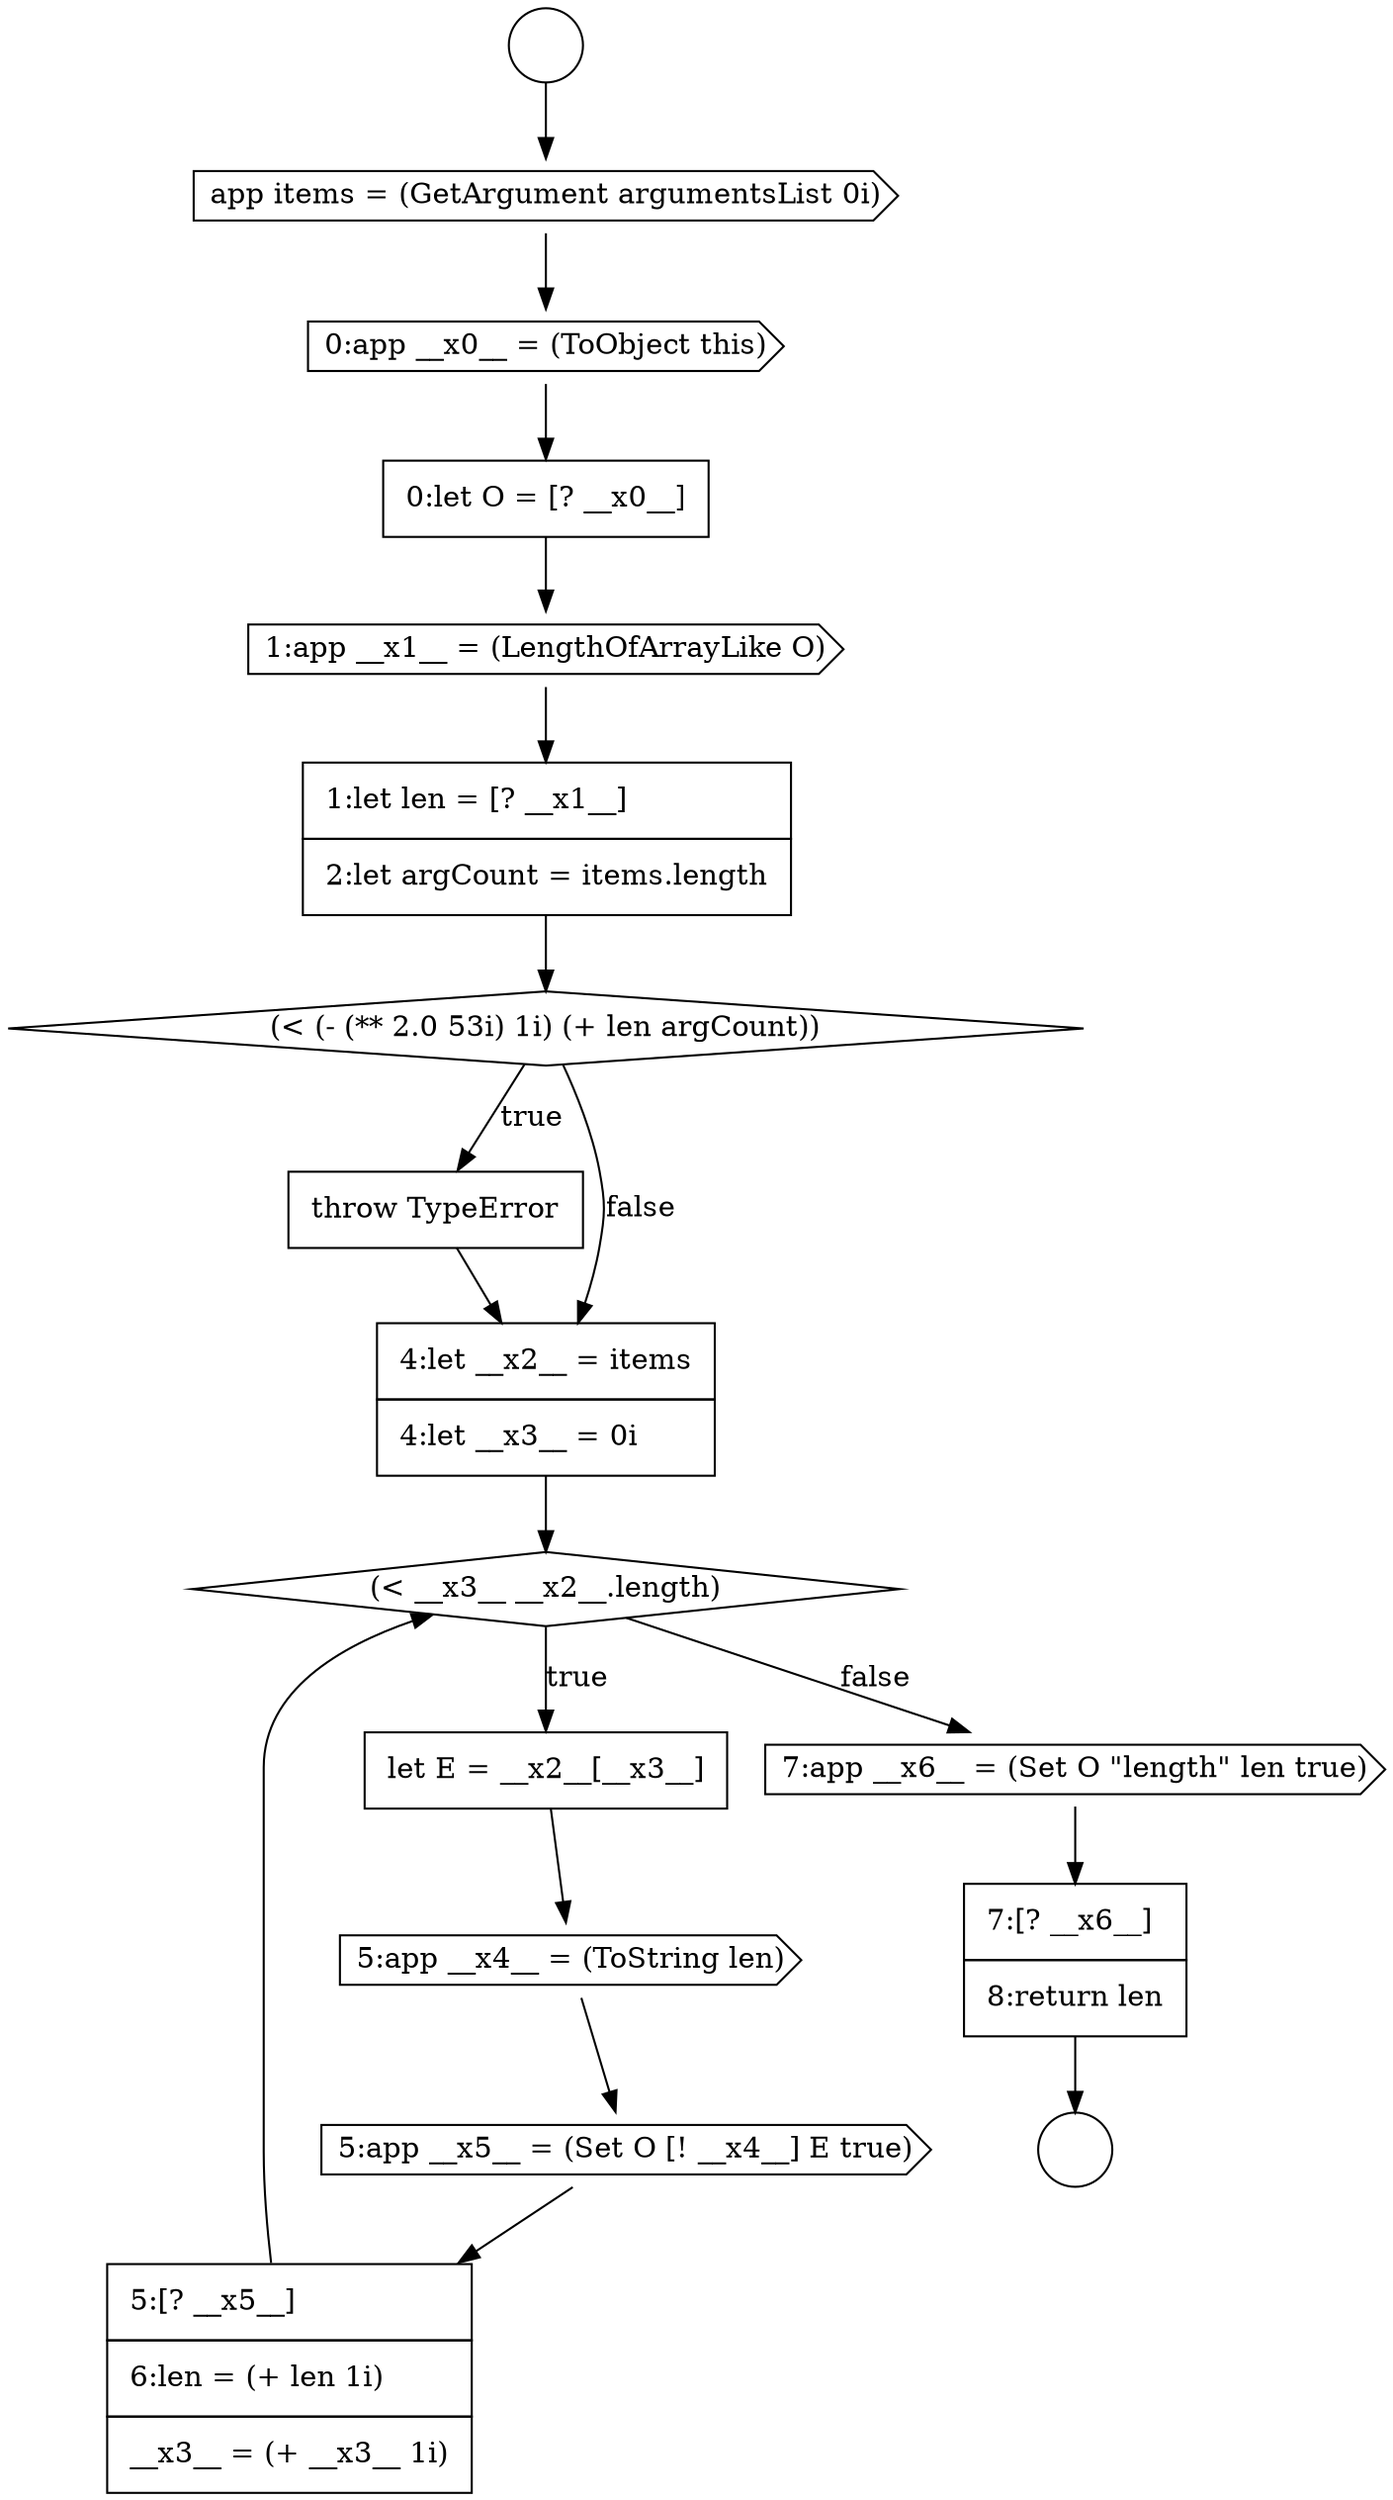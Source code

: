 digraph {
  node16196 [shape=cds, label=<<font color="black">app items = (GetArgument argumentsList 0i)</font>> color="black" fillcolor="white" style=filled]
  node16208 [shape=none, margin=0, label=<<font color="black">
    <table border="0" cellborder="1" cellspacing="0" cellpadding="10">
      <tr><td align="left">5:[? __x5__]</td></tr>
      <tr><td align="left">6:len = (+ len 1i)</td></tr>
      <tr><td align="left">__x3__ = (+ __x3__ 1i)</td></tr>
    </table>
  </font>> color="black" fillcolor="white" style=filled]
  node16204 [shape=diamond, label=<<font color="black">(&lt; __x3__ __x2__.length)</font>> color="black" fillcolor="white" style=filled]
  node16200 [shape=none, margin=0, label=<<font color="black">
    <table border="0" cellborder="1" cellspacing="0" cellpadding="10">
      <tr><td align="left">1:let len = [? __x1__]</td></tr>
      <tr><td align="left">2:let argCount = items.length</td></tr>
    </table>
  </font>> color="black" fillcolor="white" style=filled]
  node16195 [shape=circle label=" " color="black" fillcolor="white" style=filled]
  node16201 [shape=diamond, label=<<font color="black">(&lt; (- (** 2.0 53i) 1i) (+ len argCount))</font>> color="black" fillcolor="white" style=filled]
  node16194 [shape=circle label=" " color="black" fillcolor="white" style=filled]
  node16202 [shape=none, margin=0, label=<<font color="black">
    <table border="0" cellborder="1" cellspacing="0" cellpadding="10">
      <tr><td align="left">throw TypeError</td></tr>
    </table>
  </font>> color="black" fillcolor="white" style=filled]
  node16206 [shape=cds, label=<<font color="black">5:app __x4__ = (ToString len)</font>> color="black" fillcolor="white" style=filled]
  node16198 [shape=none, margin=0, label=<<font color="black">
    <table border="0" cellborder="1" cellspacing="0" cellpadding="10">
      <tr><td align="left">0:let O = [? __x0__]</td></tr>
    </table>
  </font>> color="black" fillcolor="white" style=filled]
  node16207 [shape=cds, label=<<font color="black">5:app __x5__ = (Set O [! __x4__] E true)</font>> color="black" fillcolor="white" style=filled]
  node16197 [shape=cds, label=<<font color="black">0:app __x0__ = (ToObject this)</font>> color="black" fillcolor="white" style=filled]
  node16203 [shape=none, margin=0, label=<<font color="black">
    <table border="0" cellborder="1" cellspacing="0" cellpadding="10">
      <tr><td align="left">4:let __x2__ = items</td></tr>
      <tr><td align="left">4:let __x3__ = 0i</td></tr>
    </table>
  </font>> color="black" fillcolor="white" style=filled]
  node16210 [shape=none, margin=0, label=<<font color="black">
    <table border="0" cellborder="1" cellspacing="0" cellpadding="10">
      <tr><td align="left">7:[? __x6__]</td></tr>
      <tr><td align="left">8:return len</td></tr>
    </table>
  </font>> color="black" fillcolor="white" style=filled]
  node16205 [shape=none, margin=0, label=<<font color="black">
    <table border="0" cellborder="1" cellspacing="0" cellpadding="10">
      <tr><td align="left">let E = __x2__[__x3__]</td></tr>
    </table>
  </font>> color="black" fillcolor="white" style=filled]
  node16199 [shape=cds, label=<<font color="black">1:app __x1__ = (LengthOfArrayLike O)</font>> color="black" fillcolor="white" style=filled]
  node16209 [shape=cds, label=<<font color="black">7:app __x6__ = (Set O &quot;length&quot; len true)</font>> color="black" fillcolor="white" style=filled]
  node16209 -> node16210 [ color="black"]
  node16204 -> node16205 [label=<<font color="black">true</font>> color="black"]
  node16204 -> node16209 [label=<<font color="black">false</font>> color="black"]
  node16210 -> node16195 [ color="black"]
  node16205 -> node16206 [ color="black"]
  node16201 -> node16202 [label=<<font color="black">true</font>> color="black"]
  node16201 -> node16203 [label=<<font color="black">false</font>> color="black"]
  node16207 -> node16208 [ color="black"]
  node16196 -> node16197 [ color="black"]
  node16199 -> node16200 [ color="black"]
  node16197 -> node16198 [ color="black"]
  node16198 -> node16199 [ color="black"]
  node16203 -> node16204 [ color="black"]
  node16202 -> node16203 [ color="black"]
  node16206 -> node16207 [ color="black"]
  node16194 -> node16196 [ color="black"]
  node16200 -> node16201 [ color="black"]
  node16208 -> node16204 [ color="black"]
}
